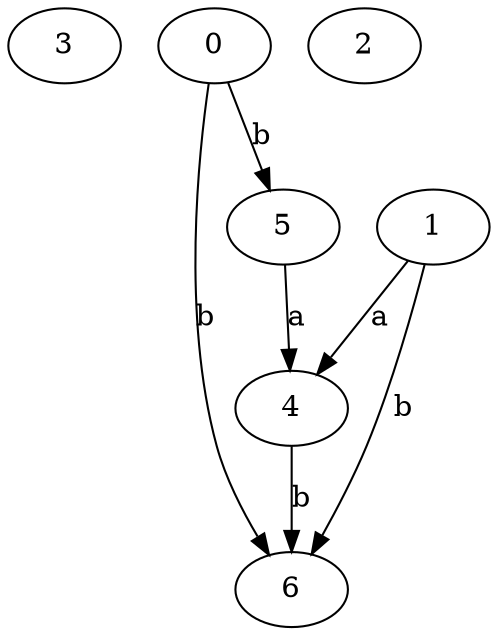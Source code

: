 strict digraph  {
3;
0;
1;
2;
4;
5;
6;
0 -> 5  [label=b];
0 -> 6  [label=b];
1 -> 4  [label=a];
1 -> 6  [label=b];
4 -> 6  [label=b];
5 -> 4  [label=a];
}
